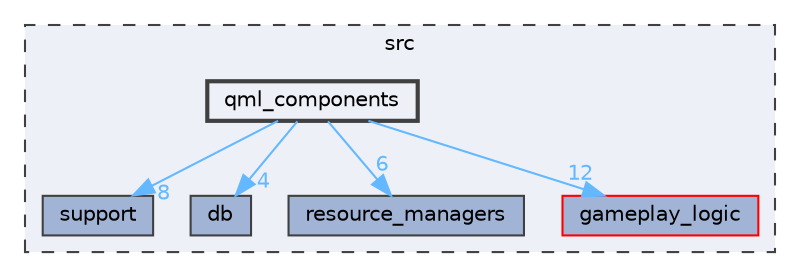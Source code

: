 digraph "src/qml_components"
{
 // LATEX_PDF_SIZE
  bgcolor="transparent";
  edge [fontname=Helvetica,fontsize=10,labelfontname=Helvetica,labelfontsize=10];
  node [fontname=Helvetica,fontsize=10,shape=box,height=0.2,width=0.4];
  compound=true
  subgraph clusterdir_68267d1309a1af8e8297ef4c3efbcdba {
    graph [ bgcolor="#edf0f7", pencolor="grey25", label="src", fontname=Helvetica,fontsize=10 style="filled,dashed", URL="dir_68267d1309a1af8e8297ef4c3efbcdba.html",tooltip=""]
  dir_021c64f412f6b3b6708367bb6d6ca209 [label="support", fillcolor="#a2b4d6", color="grey25", style="filled", URL="dir_021c64f412f6b3b6708367bb6d6ca209.html",tooltip=""];
  dir_18fd539062cd3a2de3dfd78991cf728d [label="db", fillcolor="#a2b4d6", color="grey25", style="filled", URL="dir_18fd539062cd3a2de3dfd78991cf728d.html",tooltip=""];
  dir_527bc9af833e63dbc16533b60a5f5ab8 [label="resource_managers", fillcolor="#a2b4d6", color="grey25", style="filled", URL="dir_527bc9af833e63dbc16533b60a5f5ab8.html",tooltip=""];
  dir_532906d8876b5477dcd3b8816c48a7ca [label="gameplay_logic", fillcolor="#a2b4d6", color="red", style="filled", URL="dir_532906d8876b5477dcd3b8816c48a7ca.html",tooltip=""];
  dir_870fedec2d106ed34b9454ee795594d3 [label="qml_components", fillcolor="#edf0f7", color="grey25", style="filled,bold", URL="dir_870fedec2d106ed34b9454ee795594d3.html",tooltip=""];
  }
  dir_870fedec2d106ed34b9454ee795594d3->dir_021c64f412f6b3b6708367bb6d6ca209 [headlabel="8", labeldistance=1.5 headhref="dir_000006_000011.html" href="dir_000006_000011.html" color="steelblue1" fontcolor="steelblue1"];
  dir_870fedec2d106ed34b9454ee795594d3->dir_18fd539062cd3a2de3dfd78991cf728d [headlabel="4", labeldistance=1.5 headhref="dir_000006_000001.html" href="dir_000006_000001.html" color="steelblue1" fontcolor="steelblue1"];
  dir_870fedec2d106ed34b9454ee795594d3->dir_527bc9af833e63dbc16533b60a5f5ab8 [headlabel="6", labeldistance=1.5 headhref="dir_000006_000007.html" href="dir_000006_000007.html" color="steelblue1" fontcolor="steelblue1"];
  dir_870fedec2d106ed34b9454ee795594d3->dir_532906d8876b5477dcd3b8816c48a7ca [headlabel="12", labeldistance=1.5 headhref="dir_000006_000003.html" href="dir_000006_000003.html" color="steelblue1" fontcolor="steelblue1"];
}
